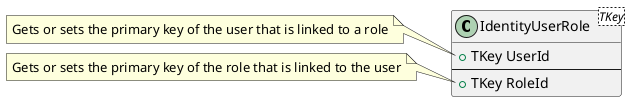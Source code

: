 ﻿@startuml

class IdentityUserRole<TKey>{
    +TKey UserId
    --
    +TKey RoleId 
}

note left of IdentityUserRole::UserId
    Gets or sets the primary key of the user that is linked to a role
end note

note left of IdentityUserRole::RoleId
    Gets or sets the primary key of the role that is linked to the user
end note

@enduml